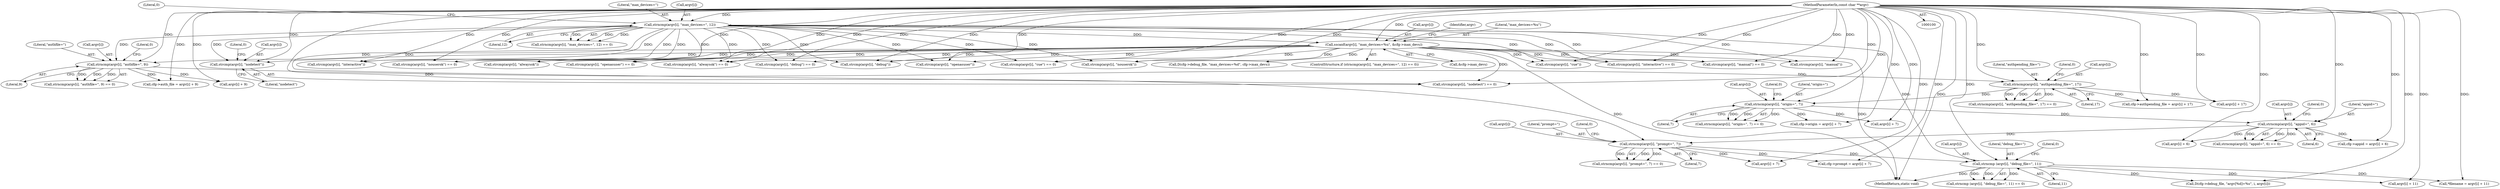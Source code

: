 digraph "0_pam-u2f_18b1914e32b74ff52000f10e97067e841e5fff62_0@API" {
"1000248" [label="(Call,strcmp(argv[i], \"nodetect\"))"];
"1000103" [label="(MethodParameterIn,const char **argv)"];
"1000139" [label="(Call,strncmp(argv[i], \"max_devices=\", 12))"];
"1000351" [label="(Call,strncmp (argv[i], \"debug_file=\", 11))"];
"1000333" [label="(Call,strncmp(argv[i], \"prompt=\", 7))"];
"1000315" [label="(Call,strncmp(argv[i], \"appid=\", 6))"];
"1000297" [label="(Call,strncmp(argv[i], \"origin=\", 7))"];
"1000279" [label="(Call,strncmp(argv[i], \"authpending_file=\", 17))"];
"1000261" [label="(Call,strncmp(argv[i], \"authfile=\", 9))"];
"1000146" [label="(Call,sscanf(argv[i], \"max_devices=%u\", &cfg->max_devs))"];
"1000326" [label="(Call,argv[i] + 6)"];
"1000322" [label="(Call,cfg->appid = argv[i] + 6)"];
"1000151" [label="(Call,&cfg->max_devs)"];
"1000296" [label="(Call,strncmp(argv[i], \"origin=\", 7) == 0)"];
"1000150" [label="(Literal,\"max_devices=%u\")"];
"1000143" [label="(Literal,\"max_devices=\")"];
"1000249" [label="(Call,argv[i])"];
"1000314" [label="(Call,strncmp(argv[i], \"appid=\", 6) == 0)"];
"1000350" [label="(Call,strncmp (argv[i], \"debug_file=\", 11) == 0)"];
"1000222" [label="(Call,strcmp(argv[i], \"interactive\"))"];
"1000321" [label="(Literal,0)"];
"1000506" [label="(Call,D(cfg->debug_file, \"max_devices=%d\", cfg->max_devs))"];
"1000333" [label="(Call,strncmp(argv[i], \"prompt=\", 7))"];
"1000266" [label="(Literal,9)"];
"1000208" [label="(Call,strcmp(argv[i], \"alwaysok\") == 0)"];
"1000147" [label="(Call,argv[i])"];
"1000334" [label="(Call,argv[i])"];
"1000169" [label="(Call,strcmp(argv[i], \"debug\") == 0)"];
"1000360" [label="(Call,*filename = argv[i] + 11)"];
"1000298" [label="(Call,argv[i])"];
"1000303" [label="(Literal,0)"];
"1000362" [label="(Call,argv[i] + 11)"];
"1000159" [label="(Identifier,argv)"];
"1000315" [label="(Call,strncmp(argv[i], \"appid=\", 6))"];
"1000139" [label="(Call,strncmp(argv[i], \"max_devices=\", 12))"];
"1000247" [label="(Call,strcmp(argv[i], \"nodetect\") == 0)"];
"1000183" [label="(Call,strcmp(argv[i], \"nouserok\"))"];
"1000235" [label="(Call,strcmp(argv[i], \"cue\"))"];
"1000140" [label="(Call,argv[i])"];
"1000144" [label="(Literal,12)"];
"1000285" [label="(Literal,0)"];
"1000253" [label="(Literal,0)"];
"1000278" [label="(Call,strncmp(argv[i], \"authpending_file=\", 17) == 0)"];
"1000267" [label="(Literal,0)"];
"1000103" [label="(MethodParameterIn,const char **argv)"];
"1000248" [label="(Call,strcmp(argv[i], \"nodetect\"))"];
"1000497" [label="(Call,D(cfg->debug_file, \"argv[%d]=%s\", i, argv[i]))"];
"1000260" [label="(Call,strncmp(argv[i], \"authfile=\", 9) == 0)"];
"1000280" [label="(Call,argv[i])"];
"1000221" [label="(Call,strcmp(argv[i], \"interactive\") == 0)"];
"1000319" [label="(Literal,\"appid=\")"];
"1000352" [label="(Call,argv[i])"];
"1000308" [label="(Call,argv[i] + 7)"];
"1000340" [label="(Call,cfg->prompt = argv[i] + 7)"];
"1000355" [label="(Literal,\"debug_file=\")"];
"1000137" [label="(ControlStructure,if (strncmp(argv[i], \"max_devices=\", 12) == 0))"];
"1000284" [label="(Literal,17)"];
"1000156" [label="(Call,strcmp(argv[i], \"manual\") == 0)"];
"1000157" [label="(Call,strcmp(argv[i], \"manual\"))"];
"1000656" [label="(MethodReturn,static void)"];
"1000182" [label="(Call,strcmp(argv[i], \"nouserok\") == 0)"];
"1000209" [label="(Call,strcmp(argv[i], \"alwaysok\"))"];
"1000344" [label="(Call,argv[i] + 7)"];
"1000304" [label="(Call,cfg->origin = argv[i] + 7)"];
"1000302" [label="(Literal,7)"];
"1000262" [label="(Call,argv[i])"];
"1000195" [label="(Call,strcmp(argv[i], \"openasuser\") == 0)"];
"1000138" [label="(Call,strncmp(argv[i], \"max_devices=\", 12) == 0)"];
"1000337" [label="(Literal,\"prompt=\")"];
"1000145" [label="(Literal,0)"];
"1000339" [label="(Literal,0)"];
"1000272" [label="(Call,argv[i] + 9)"];
"1000297" [label="(Call,strncmp(argv[i], \"origin=\", 7))"];
"1000170" [label="(Call,strcmp(argv[i], \"debug\"))"];
"1000279" [label="(Call,strncmp(argv[i], \"authpending_file=\", 17))"];
"1000332" [label="(Call,strncmp(argv[i], \"prompt=\", 7) == 0)"];
"1000301" [label="(Literal,\"origin=\")"];
"1000265" [label="(Literal,\"authfile=\")"];
"1000357" [label="(Literal,0)"];
"1000196" [label="(Call,strcmp(argv[i], \"openasuser\"))"];
"1000234" [label="(Call,strcmp(argv[i], \"cue\") == 0)"];
"1000286" [label="(Call,cfg->authpending_file = argv[i] + 17)"];
"1000283" [label="(Literal,\"authpending_file=\")"];
"1000290" [label="(Call,argv[i] + 17)"];
"1000146" [label="(Call,sscanf(argv[i], \"max_devices=%u\", &cfg->max_devs))"];
"1000351" [label="(Call,strncmp (argv[i], \"debug_file=\", 11))"];
"1000338" [label="(Literal,7)"];
"1000268" [label="(Call,cfg->auth_file = argv[i] + 9)"];
"1000320" [label="(Literal,6)"];
"1000316" [label="(Call,argv[i])"];
"1000252" [label="(Literal,\"nodetect\")"];
"1000356" [label="(Literal,11)"];
"1000261" [label="(Call,strncmp(argv[i], \"authfile=\", 9))"];
"1000248" -> "1000247"  [label="AST: "];
"1000248" -> "1000252"  [label="CFG: "];
"1000249" -> "1000248"  [label="AST: "];
"1000252" -> "1000248"  [label="AST: "];
"1000253" -> "1000248"  [label="CFG: "];
"1000103" -> "1000248"  [label="DDG: "];
"1000139" -> "1000248"  [label="DDG: "];
"1000146" -> "1000248"  [label="DDG: "];
"1000103" -> "1000100"  [label="AST: "];
"1000103" -> "1000656"  [label="DDG: "];
"1000103" -> "1000139"  [label="DDG: "];
"1000103" -> "1000146"  [label="DDG: "];
"1000103" -> "1000156"  [label="DDG: "];
"1000103" -> "1000157"  [label="DDG: "];
"1000103" -> "1000169"  [label="DDG: "];
"1000103" -> "1000170"  [label="DDG: "];
"1000103" -> "1000182"  [label="DDG: "];
"1000103" -> "1000183"  [label="DDG: "];
"1000103" -> "1000195"  [label="DDG: "];
"1000103" -> "1000196"  [label="DDG: "];
"1000103" -> "1000208"  [label="DDG: "];
"1000103" -> "1000209"  [label="DDG: "];
"1000103" -> "1000221"  [label="DDG: "];
"1000103" -> "1000222"  [label="DDG: "];
"1000103" -> "1000234"  [label="DDG: "];
"1000103" -> "1000235"  [label="DDG: "];
"1000103" -> "1000247"  [label="DDG: "];
"1000103" -> "1000261"  [label="DDG: "];
"1000103" -> "1000268"  [label="DDG: "];
"1000103" -> "1000272"  [label="DDG: "];
"1000103" -> "1000279"  [label="DDG: "];
"1000103" -> "1000286"  [label="DDG: "];
"1000103" -> "1000290"  [label="DDG: "];
"1000103" -> "1000297"  [label="DDG: "];
"1000103" -> "1000304"  [label="DDG: "];
"1000103" -> "1000308"  [label="DDG: "];
"1000103" -> "1000315"  [label="DDG: "];
"1000103" -> "1000322"  [label="DDG: "];
"1000103" -> "1000326"  [label="DDG: "];
"1000103" -> "1000333"  [label="DDG: "];
"1000103" -> "1000340"  [label="DDG: "];
"1000103" -> "1000344"  [label="DDG: "];
"1000103" -> "1000351"  [label="DDG: "];
"1000103" -> "1000360"  [label="DDG: "];
"1000103" -> "1000362"  [label="DDG: "];
"1000103" -> "1000497"  [label="DDG: "];
"1000139" -> "1000138"  [label="AST: "];
"1000139" -> "1000144"  [label="CFG: "];
"1000140" -> "1000139"  [label="AST: "];
"1000143" -> "1000139"  [label="AST: "];
"1000144" -> "1000139"  [label="AST: "];
"1000145" -> "1000139"  [label="CFG: "];
"1000139" -> "1000138"  [label="DDG: "];
"1000139" -> "1000138"  [label="DDG: "];
"1000139" -> "1000138"  [label="DDG: "];
"1000351" -> "1000139"  [label="DDG: "];
"1000139" -> "1000146"  [label="DDG: "];
"1000139" -> "1000156"  [label="DDG: "];
"1000139" -> "1000157"  [label="DDG: "];
"1000139" -> "1000169"  [label="DDG: "];
"1000139" -> "1000170"  [label="DDG: "];
"1000139" -> "1000182"  [label="DDG: "];
"1000139" -> "1000183"  [label="DDG: "];
"1000139" -> "1000195"  [label="DDG: "];
"1000139" -> "1000196"  [label="DDG: "];
"1000139" -> "1000208"  [label="DDG: "];
"1000139" -> "1000209"  [label="DDG: "];
"1000139" -> "1000221"  [label="DDG: "];
"1000139" -> "1000222"  [label="DDG: "];
"1000139" -> "1000234"  [label="DDG: "];
"1000139" -> "1000235"  [label="DDG: "];
"1000139" -> "1000247"  [label="DDG: "];
"1000139" -> "1000261"  [label="DDG: "];
"1000351" -> "1000350"  [label="AST: "];
"1000351" -> "1000356"  [label="CFG: "];
"1000352" -> "1000351"  [label="AST: "];
"1000355" -> "1000351"  [label="AST: "];
"1000356" -> "1000351"  [label="AST: "];
"1000357" -> "1000351"  [label="CFG: "];
"1000351" -> "1000656"  [label="DDG: "];
"1000351" -> "1000350"  [label="DDG: "];
"1000351" -> "1000350"  [label="DDG: "];
"1000351" -> "1000350"  [label="DDG: "];
"1000333" -> "1000351"  [label="DDG: "];
"1000351" -> "1000360"  [label="DDG: "];
"1000351" -> "1000362"  [label="DDG: "];
"1000351" -> "1000497"  [label="DDG: "];
"1000333" -> "1000332"  [label="AST: "];
"1000333" -> "1000338"  [label="CFG: "];
"1000334" -> "1000333"  [label="AST: "];
"1000337" -> "1000333"  [label="AST: "];
"1000338" -> "1000333"  [label="AST: "];
"1000339" -> "1000333"  [label="CFG: "];
"1000333" -> "1000332"  [label="DDG: "];
"1000333" -> "1000332"  [label="DDG: "];
"1000333" -> "1000332"  [label="DDG: "];
"1000315" -> "1000333"  [label="DDG: "];
"1000333" -> "1000340"  [label="DDG: "];
"1000333" -> "1000344"  [label="DDG: "];
"1000315" -> "1000314"  [label="AST: "];
"1000315" -> "1000320"  [label="CFG: "];
"1000316" -> "1000315"  [label="AST: "];
"1000319" -> "1000315"  [label="AST: "];
"1000320" -> "1000315"  [label="AST: "];
"1000321" -> "1000315"  [label="CFG: "];
"1000315" -> "1000314"  [label="DDG: "];
"1000315" -> "1000314"  [label="DDG: "];
"1000315" -> "1000314"  [label="DDG: "];
"1000297" -> "1000315"  [label="DDG: "];
"1000315" -> "1000322"  [label="DDG: "];
"1000315" -> "1000326"  [label="DDG: "];
"1000297" -> "1000296"  [label="AST: "];
"1000297" -> "1000302"  [label="CFG: "];
"1000298" -> "1000297"  [label="AST: "];
"1000301" -> "1000297"  [label="AST: "];
"1000302" -> "1000297"  [label="AST: "];
"1000303" -> "1000297"  [label="CFG: "];
"1000297" -> "1000296"  [label="DDG: "];
"1000297" -> "1000296"  [label="DDG: "];
"1000297" -> "1000296"  [label="DDG: "];
"1000279" -> "1000297"  [label="DDG: "];
"1000297" -> "1000304"  [label="DDG: "];
"1000297" -> "1000308"  [label="DDG: "];
"1000279" -> "1000278"  [label="AST: "];
"1000279" -> "1000284"  [label="CFG: "];
"1000280" -> "1000279"  [label="AST: "];
"1000283" -> "1000279"  [label="AST: "];
"1000284" -> "1000279"  [label="AST: "];
"1000285" -> "1000279"  [label="CFG: "];
"1000279" -> "1000278"  [label="DDG: "];
"1000279" -> "1000278"  [label="DDG: "];
"1000279" -> "1000278"  [label="DDG: "];
"1000261" -> "1000279"  [label="DDG: "];
"1000279" -> "1000286"  [label="DDG: "];
"1000279" -> "1000290"  [label="DDG: "];
"1000261" -> "1000260"  [label="AST: "];
"1000261" -> "1000266"  [label="CFG: "];
"1000262" -> "1000261"  [label="AST: "];
"1000265" -> "1000261"  [label="AST: "];
"1000266" -> "1000261"  [label="AST: "];
"1000267" -> "1000261"  [label="CFG: "];
"1000261" -> "1000260"  [label="DDG: "];
"1000261" -> "1000260"  [label="DDG: "];
"1000261" -> "1000260"  [label="DDG: "];
"1000146" -> "1000261"  [label="DDG: "];
"1000261" -> "1000268"  [label="DDG: "];
"1000261" -> "1000272"  [label="DDG: "];
"1000146" -> "1000137"  [label="AST: "];
"1000146" -> "1000151"  [label="CFG: "];
"1000147" -> "1000146"  [label="AST: "];
"1000150" -> "1000146"  [label="AST: "];
"1000151" -> "1000146"  [label="AST: "];
"1000159" -> "1000146"  [label="CFG: "];
"1000146" -> "1000656"  [label="DDG: "];
"1000146" -> "1000656"  [label="DDG: "];
"1000146" -> "1000156"  [label="DDG: "];
"1000146" -> "1000157"  [label="DDG: "];
"1000146" -> "1000169"  [label="DDG: "];
"1000146" -> "1000170"  [label="DDG: "];
"1000146" -> "1000182"  [label="DDG: "];
"1000146" -> "1000183"  [label="DDG: "];
"1000146" -> "1000195"  [label="DDG: "];
"1000146" -> "1000196"  [label="DDG: "];
"1000146" -> "1000208"  [label="DDG: "];
"1000146" -> "1000209"  [label="DDG: "];
"1000146" -> "1000221"  [label="DDG: "];
"1000146" -> "1000222"  [label="DDG: "];
"1000146" -> "1000234"  [label="DDG: "];
"1000146" -> "1000235"  [label="DDG: "];
"1000146" -> "1000247"  [label="DDG: "];
"1000146" -> "1000506"  [label="DDG: "];
}
